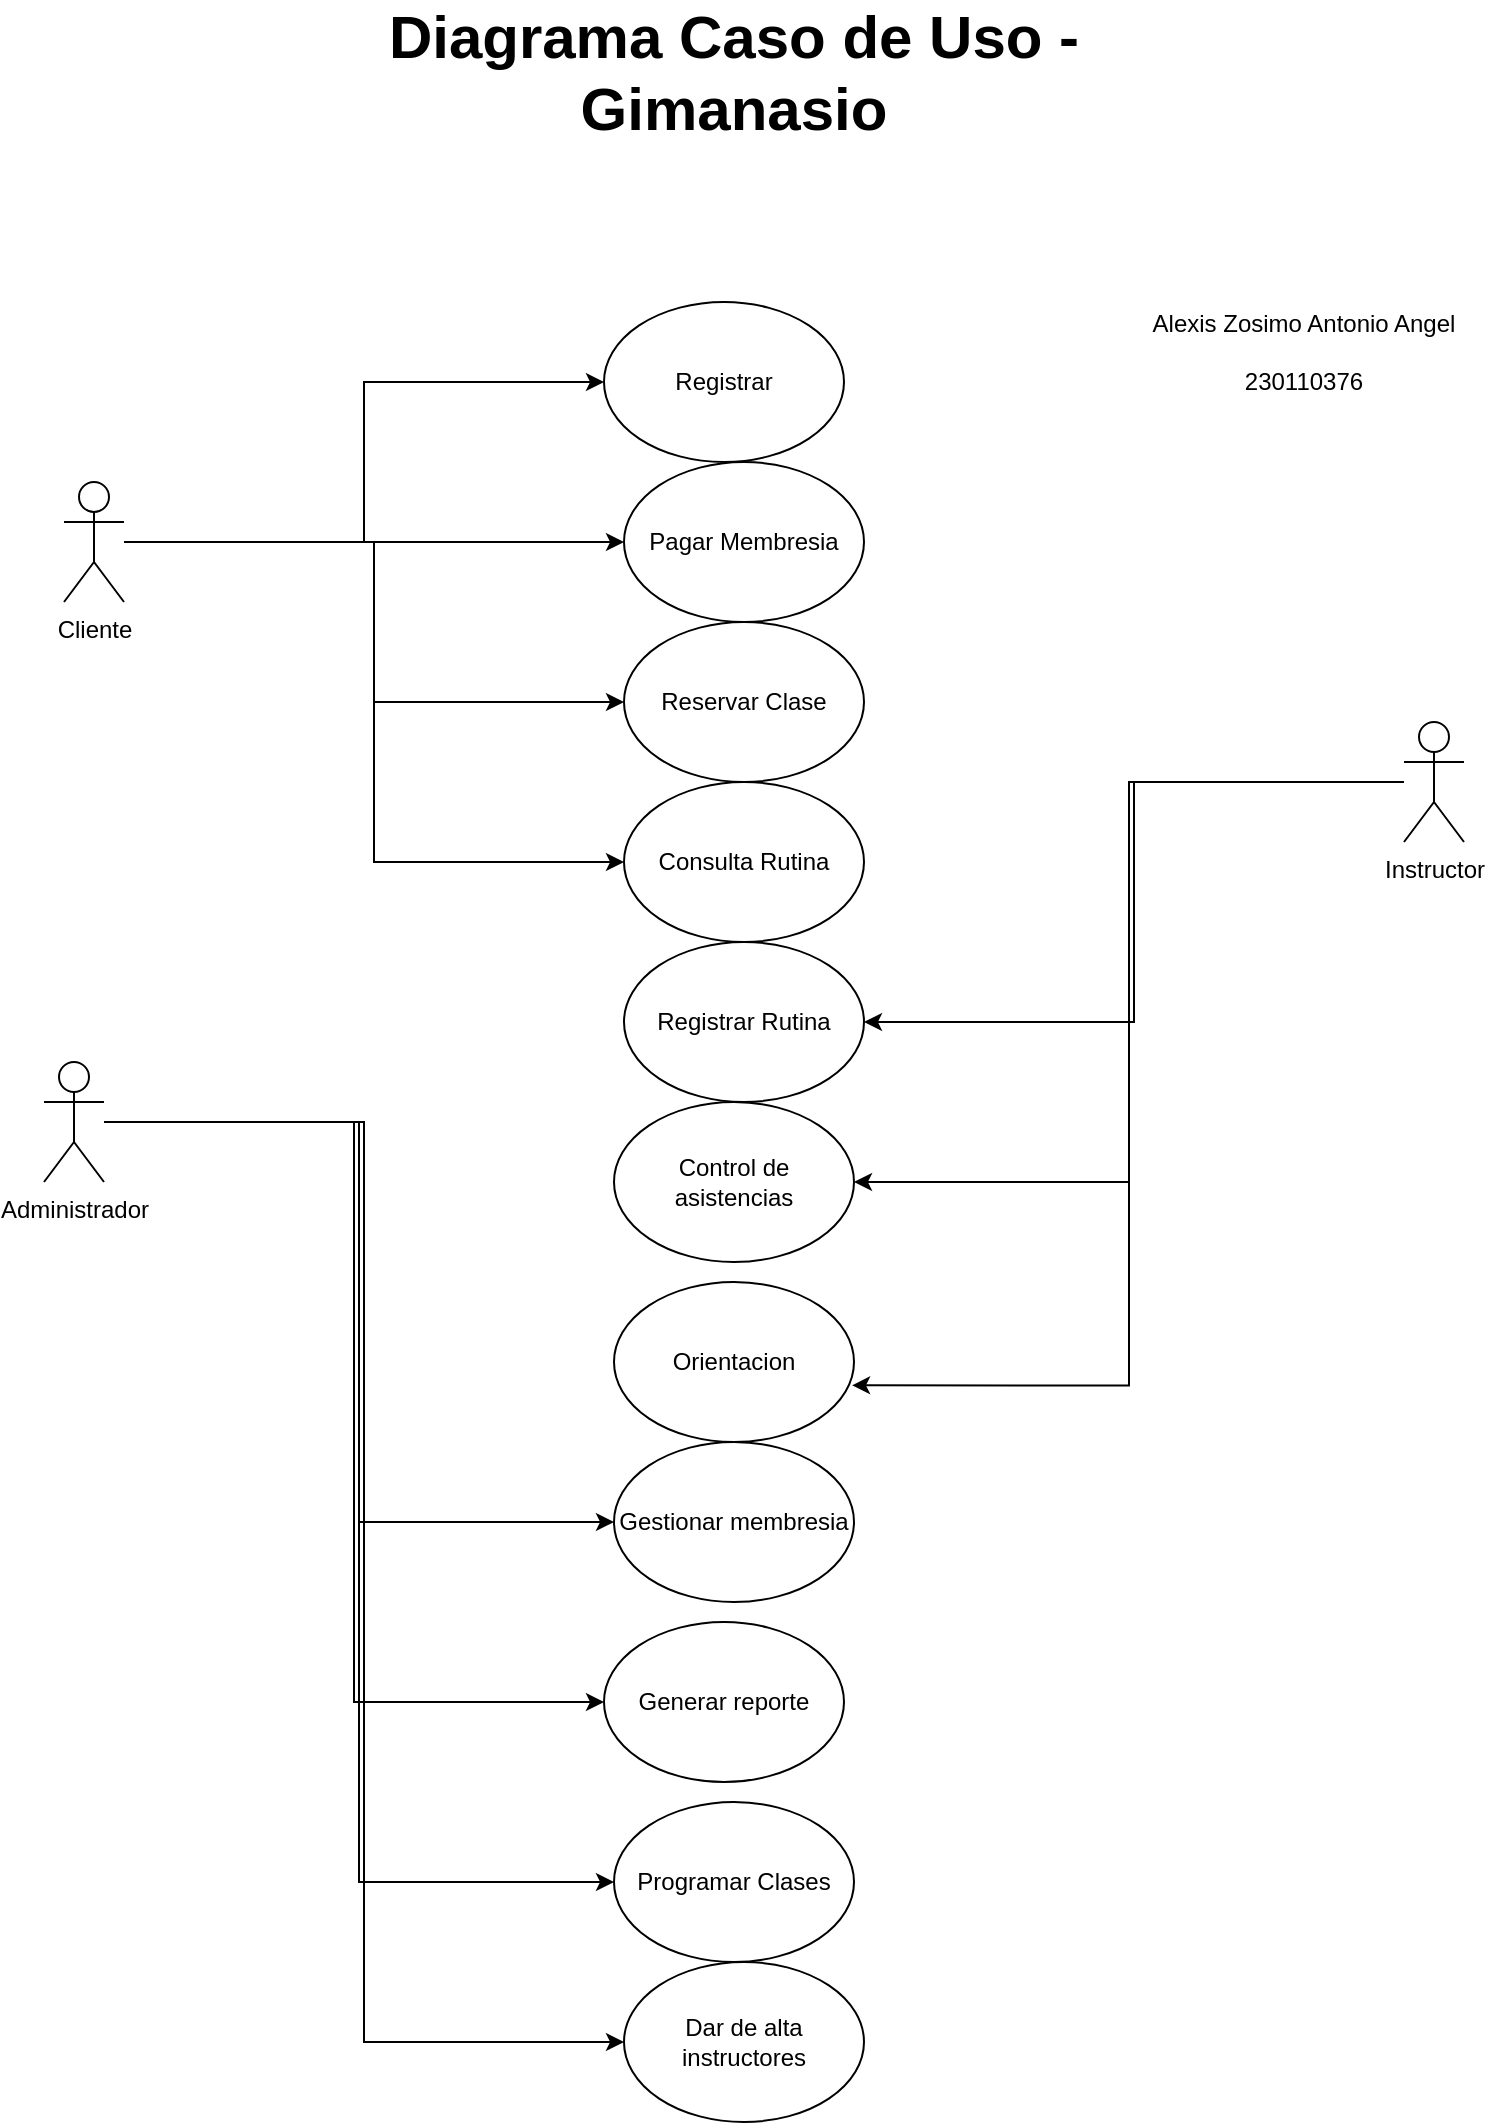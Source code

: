 <mxfile version="28.2.0">
  <diagram name="Página-1" id="ArE37JAOwot2h-FnxOHc">
    <mxGraphModel dx="786" dy="1600" grid="1" gridSize="10" guides="1" tooltips="1" connect="1" arrows="1" fold="1" page="1" pageScale="1" pageWidth="827" pageHeight="1169" math="0" shadow="0">
      <root>
        <mxCell id="0" />
        <mxCell id="1" parent="0" />
        <mxCell id="JQ2NDeTU3FHN8uCCAW2b-1" value="Registrar" style="ellipse;whiteSpace=wrap;html=1;" vertex="1" parent="1">
          <mxGeometry x="310" y="20" width="120" height="80" as="geometry" />
        </mxCell>
        <mxCell id="JQ2NDeTU3FHN8uCCAW2b-13" style="edgeStyle=orthogonalEdgeStyle;rounded=0;orthogonalLoop=1;jettySize=auto;html=1;entryX=0;entryY=0.5;entryDx=0;entryDy=0;" edge="1" parent="1" source="JQ2NDeTU3FHN8uCCAW2b-2" target="JQ2NDeTU3FHN8uCCAW2b-1">
          <mxGeometry relative="1" as="geometry" />
        </mxCell>
        <mxCell id="JQ2NDeTU3FHN8uCCAW2b-14" style="edgeStyle=orthogonalEdgeStyle;rounded=0;orthogonalLoop=1;jettySize=auto;html=1;entryX=0;entryY=0.5;entryDx=0;entryDy=0;" edge="1" parent="1" source="JQ2NDeTU3FHN8uCCAW2b-2" target="JQ2NDeTU3FHN8uCCAW2b-3">
          <mxGeometry relative="1" as="geometry" />
        </mxCell>
        <mxCell id="JQ2NDeTU3FHN8uCCAW2b-15" style="edgeStyle=orthogonalEdgeStyle;rounded=0;orthogonalLoop=1;jettySize=auto;html=1;entryX=0;entryY=0.5;entryDx=0;entryDy=0;" edge="1" parent="1" source="JQ2NDeTU3FHN8uCCAW2b-2" target="JQ2NDeTU3FHN8uCCAW2b-4">
          <mxGeometry relative="1" as="geometry" />
        </mxCell>
        <mxCell id="JQ2NDeTU3FHN8uCCAW2b-16" style="edgeStyle=orthogonalEdgeStyle;rounded=0;orthogonalLoop=1;jettySize=auto;html=1;entryX=0;entryY=0.5;entryDx=0;entryDy=0;" edge="1" parent="1" source="JQ2NDeTU3FHN8uCCAW2b-2" target="JQ2NDeTU3FHN8uCCAW2b-5">
          <mxGeometry relative="1" as="geometry" />
        </mxCell>
        <mxCell id="JQ2NDeTU3FHN8uCCAW2b-2" value="Cliente" style="shape=umlActor;verticalLabelPosition=bottom;verticalAlign=top;html=1;outlineConnect=0;" vertex="1" parent="1">
          <mxGeometry x="40" y="110" width="30" height="60" as="geometry" />
        </mxCell>
        <mxCell id="JQ2NDeTU3FHN8uCCAW2b-3" value="Pagar Membresia" style="ellipse;whiteSpace=wrap;html=1;" vertex="1" parent="1">
          <mxGeometry x="320" y="100" width="120" height="80" as="geometry" />
        </mxCell>
        <mxCell id="JQ2NDeTU3FHN8uCCAW2b-4" value="Reservar Clase" style="ellipse;whiteSpace=wrap;html=1;" vertex="1" parent="1">
          <mxGeometry x="320" y="180" width="120" height="80" as="geometry" />
        </mxCell>
        <mxCell id="JQ2NDeTU3FHN8uCCAW2b-5" value="Consulta Rutina" style="ellipse;whiteSpace=wrap;html=1;" vertex="1" parent="1">
          <mxGeometry x="320" y="260" width="120" height="80" as="geometry" />
        </mxCell>
        <mxCell id="JQ2NDeTU3FHN8uCCAW2b-6" value="Registrar Rutina" style="ellipse;whiteSpace=wrap;html=1;" vertex="1" parent="1">
          <mxGeometry x="320" y="340" width="120" height="80" as="geometry" />
        </mxCell>
        <mxCell id="JQ2NDeTU3FHN8uCCAW2b-7" value="Gestionar membresia&lt;span style=&quot;color: rgba(0, 0, 0, 0); font-family: monospace; font-size: 0px; text-align: start; text-wrap-mode: nowrap;&quot;&gt;%3CmxGraphModel%3E%3Croot%3E%3CmxCell%20id%3D%220%22%2F%3E%3CmxCell%20id%3D%221%22%20parent%3D%220%22%2F%3E%3CmxCell%20id%3D%222%22%20value%3D%22Registrar%20membresia%22%20style%3D%22ellipse%3BwhiteSpace%3Dwrap%3Bhtml%3D1%3B%22%20vertex%3D%221%22%20parent%3D%221%22%3E%3CmxGeometry%20x%3D%22320%22%20y%3D%22340%22%20width%3D%22120%22%20height%3D%2280%22%20as%3D%22geometry%22%2F%3E%3C%2FmxCell%3E%3C%2Froot%3E%3C%2FmxGraphModel%3E&lt;/span&gt;" style="ellipse;whiteSpace=wrap;html=1;" vertex="1" parent="1">
          <mxGeometry x="315" y="590" width="120" height="80" as="geometry" />
        </mxCell>
        <mxCell id="JQ2NDeTU3FHN8uCCAW2b-8" value="Generar reporte" style="ellipse;whiteSpace=wrap;html=1;" vertex="1" parent="1">
          <mxGeometry x="310" y="680" width="120" height="80" as="geometry" />
        </mxCell>
        <mxCell id="JQ2NDeTU3FHN8uCCAW2b-22" style="edgeStyle=orthogonalEdgeStyle;rounded=0;orthogonalLoop=1;jettySize=auto;html=1;entryX=0;entryY=0.5;entryDx=0;entryDy=0;" edge="1" parent="1" source="JQ2NDeTU3FHN8uCCAW2b-9" target="JQ2NDeTU3FHN8uCCAW2b-7">
          <mxGeometry relative="1" as="geometry" />
        </mxCell>
        <mxCell id="JQ2NDeTU3FHN8uCCAW2b-23" style="edgeStyle=orthogonalEdgeStyle;rounded=0;orthogonalLoop=1;jettySize=auto;html=1;entryX=0;entryY=0.5;entryDx=0;entryDy=0;" edge="1" parent="1" source="JQ2NDeTU3FHN8uCCAW2b-9" target="JQ2NDeTU3FHN8uCCAW2b-8">
          <mxGeometry relative="1" as="geometry" />
        </mxCell>
        <mxCell id="JQ2NDeTU3FHN8uCCAW2b-28" style="edgeStyle=orthogonalEdgeStyle;rounded=0;orthogonalLoop=1;jettySize=auto;html=1;entryX=0;entryY=0.5;entryDx=0;entryDy=0;" edge="1" parent="1" source="JQ2NDeTU3FHN8uCCAW2b-9" target="JQ2NDeTU3FHN8uCCAW2b-24">
          <mxGeometry relative="1" as="geometry" />
        </mxCell>
        <mxCell id="JQ2NDeTU3FHN8uCCAW2b-29" style="edgeStyle=orthogonalEdgeStyle;rounded=0;orthogonalLoop=1;jettySize=auto;html=1;entryX=0;entryY=0.5;entryDx=0;entryDy=0;" edge="1" parent="1" source="JQ2NDeTU3FHN8uCCAW2b-9" target="JQ2NDeTU3FHN8uCCAW2b-25">
          <mxGeometry relative="1" as="geometry" />
        </mxCell>
        <mxCell id="JQ2NDeTU3FHN8uCCAW2b-9" value="Administrador" style="shape=umlActor;verticalLabelPosition=bottom;verticalAlign=top;html=1;outlineConnect=0;" vertex="1" parent="1">
          <mxGeometry x="30" y="400" width="30" height="60" as="geometry" />
        </mxCell>
        <mxCell id="JQ2NDeTU3FHN8uCCAW2b-17" style="edgeStyle=orthogonalEdgeStyle;rounded=0;orthogonalLoop=1;jettySize=auto;html=1;entryX=1;entryY=0.5;entryDx=0;entryDy=0;" edge="1" parent="1" source="JQ2NDeTU3FHN8uCCAW2b-10" target="JQ2NDeTU3FHN8uCCAW2b-6">
          <mxGeometry relative="1" as="geometry" />
        </mxCell>
        <mxCell id="JQ2NDeTU3FHN8uCCAW2b-19" style="edgeStyle=orthogonalEdgeStyle;rounded=0;orthogonalLoop=1;jettySize=auto;html=1;entryX=1;entryY=0.5;entryDx=0;entryDy=0;" edge="1" parent="1" source="JQ2NDeTU3FHN8uCCAW2b-10" target="JQ2NDeTU3FHN8uCCAW2b-18">
          <mxGeometry relative="1" as="geometry" />
        </mxCell>
        <mxCell id="JQ2NDeTU3FHN8uCCAW2b-10" value="Instructor" style="shape=umlActor;verticalLabelPosition=bottom;verticalAlign=top;html=1;outlineConnect=0;" vertex="1" parent="1">
          <mxGeometry x="710" y="230" width="30" height="60" as="geometry" />
        </mxCell>
        <mxCell id="JQ2NDeTU3FHN8uCCAW2b-11" value="&lt;font style=&quot;font-size: 30px;&quot;&gt;&lt;b&gt;Diagrama Caso de Uso - Gimanasio&lt;/b&gt;&lt;/font&gt;" style="text;strokeColor=none;align=center;fillColor=none;html=1;verticalAlign=middle;whiteSpace=wrap;rounded=0;" vertex="1" parent="1">
          <mxGeometry x="180" y="-110" width="390" height="30" as="geometry" />
        </mxCell>
        <mxCell id="JQ2NDeTU3FHN8uCCAW2b-18" value="Control de asistencias" style="ellipse;whiteSpace=wrap;html=1;" vertex="1" parent="1">
          <mxGeometry x="315" y="420" width="120" height="80" as="geometry" />
        </mxCell>
        <mxCell id="JQ2NDeTU3FHN8uCCAW2b-20" value="Orientacion" style="ellipse;whiteSpace=wrap;html=1;" vertex="1" parent="1">
          <mxGeometry x="315" y="510" width="120" height="80" as="geometry" />
        </mxCell>
        <mxCell id="JQ2NDeTU3FHN8uCCAW2b-21" style="edgeStyle=orthogonalEdgeStyle;rounded=0;orthogonalLoop=1;jettySize=auto;html=1;entryX=0.992;entryY=0.646;entryDx=0;entryDy=0;entryPerimeter=0;" edge="1" parent="1" source="JQ2NDeTU3FHN8uCCAW2b-10" target="JQ2NDeTU3FHN8uCCAW2b-20">
          <mxGeometry relative="1" as="geometry" />
        </mxCell>
        <mxCell id="JQ2NDeTU3FHN8uCCAW2b-24" value="Programar Clases&lt;span style=&quot;color: rgba(0, 0, 0, 0); font-family: monospace; font-size: 0px; text-align: start; text-wrap-mode: nowrap;&quot;&gt;%3CmxGraphModel%3E%3Croot%3E%3CmxCell%20id%3D%220%22%2F%3E%3CmxCell%20id%3D%221%22%20parent%3D%220%22%2F%3E%3CmxCell%20id%3D%222%22%20value%3D%22Generar%20reporte%22%20style%3D%22ellipse%3BwhiteSpace%3Dwrap%3Bhtml%3D1%3B%22%20vertex%3D%221%22%20parent%3D%221%22%3E%3CmxGeometry%20x%3D%22310%22%20y%3D%22680%22%20width%3D%22120%22%20height%3D%2280%22%20as%3D%22geometry%22%2F%3E%3C%2FmxCell%3E%3C%2Froot%3E%3C%2FmxGraphModel%3E&lt;/span&gt;" style="ellipse;whiteSpace=wrap;html=1;" vertex="1" parent="1">
          <mxGeometry x="315" y="770" width="120" height="80" as="geometry" />
        </mxCell>
        <mxCell id="JQ2NDeTU3FHN8uCCAW2b-25" value="Dar de alta instructores" style="ellipse;whiteSpace=wrap;html=1;" vertex="1" parent="1">
          <mxGeometry x="320" y="850" width="120" height="80" as="geometry" />
        </mxCell>
        <mxCell id="JQ2NDeTU3FHN8uCCAW2b-30" value="Alexis Zosimo Antonio Angel&lt;div&gt;&lt;br&gt;&lt;/div&gt;&lt;div&gt;230110376&lt;/div&gt;" style="text;strokeColor=none;align=center;fillColor=none;html=1;verticalAlign=middle;whiteSpace=wrap;rounded=0;" vertex="1" parent="1">
          <mxGeometry x="580" y="30" width="160" height="30" as="geometry" />
        </mxCell>
      </root>
    </mxGraphModel>
  </diagram>
</mxfile>

